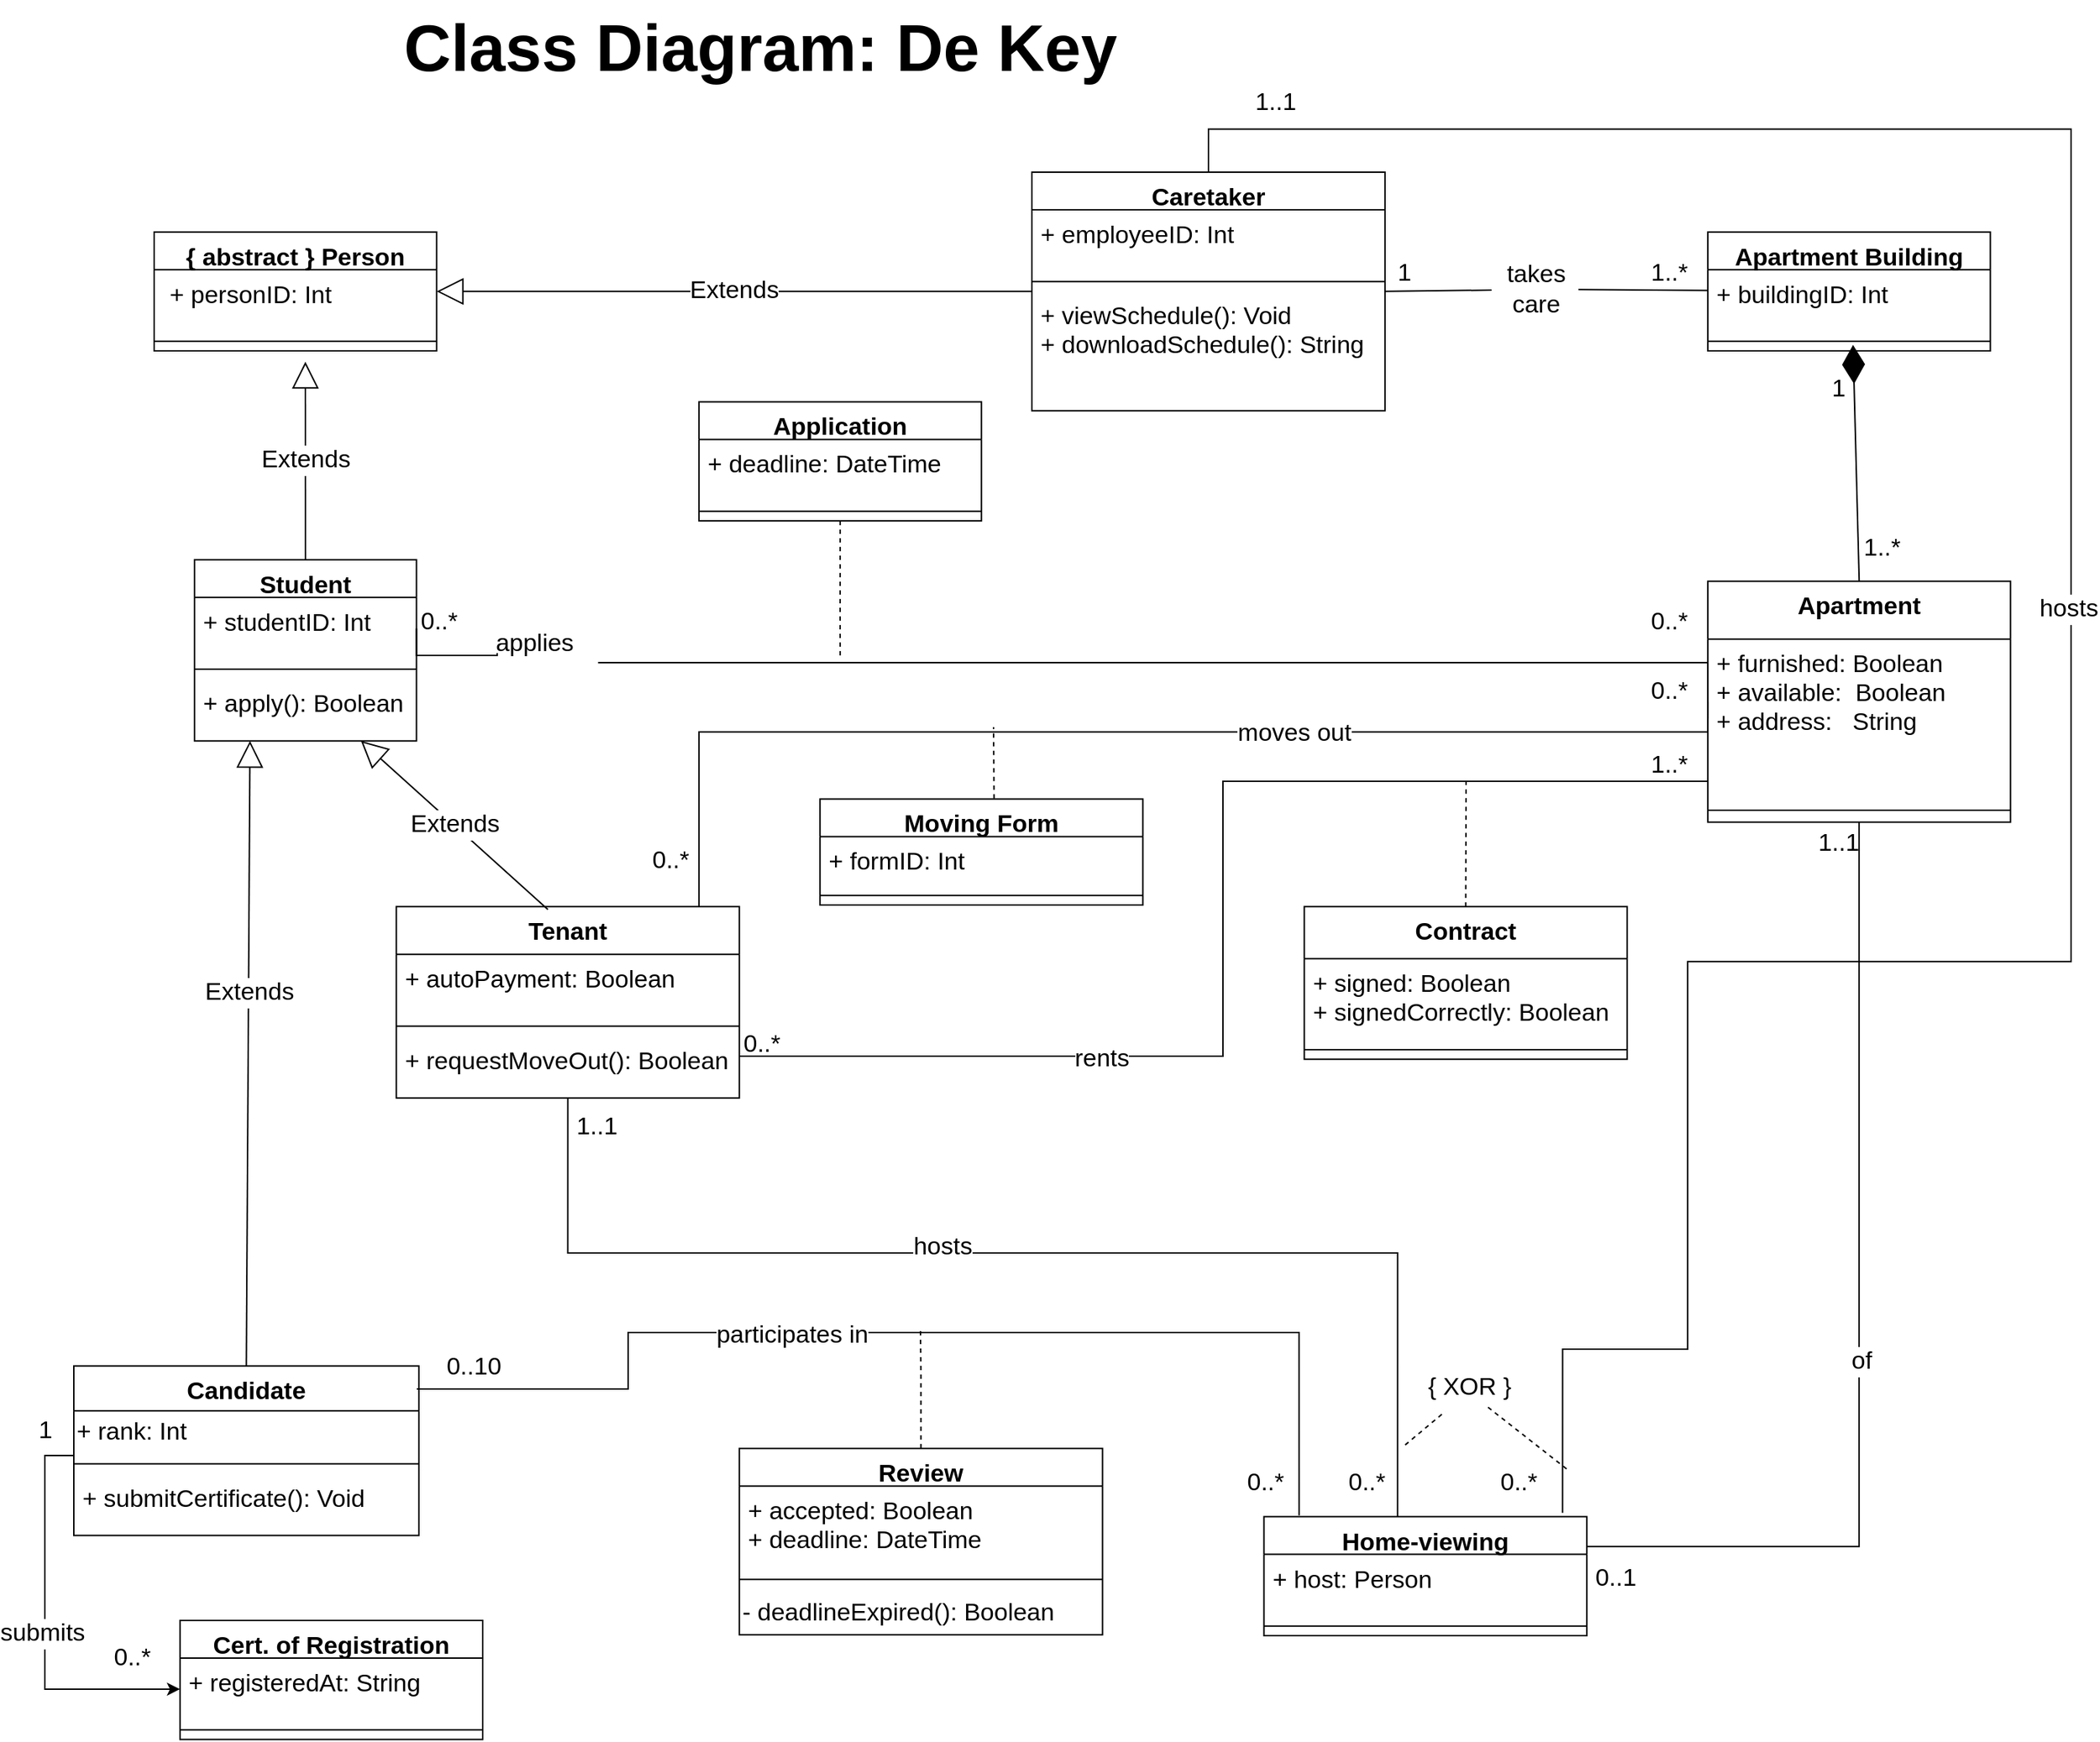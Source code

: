 <mxfile version="16.6.1" type="github">
  <diagram name="Page-1" id="929967ad-93f9-6ef4-fab6-5d389245f69c">
    <mxGraphModel dx="3153" dy="2167" grid="1" gridSize="10" guides="1" tooltips="1" connect="1" arrows="1" fold="1" page="1" pageScale="1.5" pageWidth="1169" pageHeight="826" background="none" math="0" shadow="0">
      <root>
        <mxCell id="0" style=";html=1;" />
        <mxCell id="1" style=";html=1;" parent="0" />
        <mxCell id="1672d66443f91eb5-23" value="Class Diagram: De Key" style="text;strokeColor=none;fillColor=none;html=1;fontSize=45;fontStyle=1;verticalAlign=middle;align=center;" parent="1" vertex="1">
          <mxGeometry x="341.573" y="10" width="864.398" height="66.144" as="geometry" />
        </mxCell>
        <mxCell id="eA1mj9E_7ee3MF9rVHW5-1" value="{ abstract } Person" style="swimlane;fontStyle=1;align=center;verticalAlign=top;childLayout=stackLayout;horizontal=1;startSize=26;horizontalStack=0;resizeParent=1;resizeParentMax=0;resizeLast=0;collapsible=1;marginBottom=0;fontSize=17;" parent="1" vertex="1">
          <mxGeometry x="355.519" y="170.321" width="195.187" height="82.222" as="geometry">
            <mxRectangle x="995" y="980" width="160" height="86" as="alternateBounds" />
          </mxGeometry>
        </mxCell>
        <mxCell id="eA1mj9E_7ee3MF9rVHW5-2" value=" + personID: Int " style="text;strokeColor=none;fillColor=none;align=left;verticalAlign=top;spacingLeft=4;spacingRight=4;overflow=hidden;rotatable=0;points=[[0,0.5],[1,0.5]];portConstraint=eastwest;fontSize=17;" parent="eA1mj9E_7ee3MF9rVHW5-1" vertex="1">
          <mxGeometry y="26" width="195.187" height="42.994" as="geometry" />
        </mxCell>
        <mxCell id="eA1mj9E_7ee3MF9rVHW5-3" value="" style="line;strokeWidth=1;fillColor=none;align=left;verticalAlign=middle;spacingTop=-1;spacingLeft=3;spacingRight=3;rotatable=0;labelPosition=right;points=[];portConstraint=eastwest;" parent="eA1mj9E_7ee3MF9rVHW5-1" vertex="1">
          <mxGeometry y="68.994" width="195.187" height="13.229" as="geometry" />
        </mxCell>
        <mxCell id="eA1mj9E_7ee3MF9rVHW5-5" value="Apartment" style="swimlane;fontStyle=1;align=center;verticalAlign=top;childLayout=stackLayout;horizontal=1;startSize=40;horizontalStack=0;resizeParent=1;resizeParentMax=0;resizeLast=0;collapsible=1;marginBottom=0;fontSize=17;" parent="1" vertex="1">
          <mxGeometry x="1429.046" y="411.746" width="209.13" height="166.536" as="geometry">
            <mxRectangle x="1250" y="256" width="160" height="94" as="alternateBounds" />
          </mxGeometry>
        </mxCell>
        <mxCell id="eA1mj9E_7ee3MF9rVHW5-6" value="+ furnished: Boolean&#xa;+ available:  Boolean&#xa;+ address:   String" style="text;strokeColor=none;fillColor=none;align=left;verticalAlign=top;spacingLeft=4;spacingRight=4;overflow=hidden;rotatable=0;points=[[0,0.5],[1,0.5]];portConstraint=eastwest;fontSize=17;" parent="eA1mj9E_7ee3MF9rVHW5-5" vertex="1">
          <mxGeometry y="40" width="209.13" height="110" as="geometry" />
        </mxCell>
        <mxCell id="eA1mj9E_7ee3MF9rVHW5-7" value="" style="line;strokeWidth=1;fillColor=none;align=left;verticalAlign=middle;spacingTop=-1;spacingLeft=3;spacingRight=3;rotatable=0;labelPosition=right;points=[];portConstraint=eastwest;" parent="eA1mj9E_7ee3MF9rVHW5-5" vertex="1">
          <mxGeometry y="150" width="209.13" height="16.536" as="geometry" />
        </mxCell>
        <mxCell id="eA1mj9E_7ee3MF9rVHW5-9" value="Student" style="swimlane;fontStyle=1;align=center;verticalAlign=top;childLayout=stackLayout;horizontal=1;startSize=26;horizontalStack=0;resizeParent=1;resizeParentMax=0;resizeLast=0;collapsible=1;marginBottom=0;fontSize=17;" parent="1" vertex="1">
          <mxGeometry x="383.402" y="396.864" width="153.361" height="125.216" as="geometry">
            <mxRectangle x="1000" y="260" width="160" height="86" as="alternateBounds" />
          </mxGeometry>
        </mxCell>
        <mxCell id="eA1mj9E_7ee3MF9rVHW5-10" value="+ studentID: Int" style="text;strokeColor=none;fillColor=none;align=left;verticalAlign=top;spacingLeft=4;spacingRight=4;overflow=hidden;rotatable=0;points=[[0,0.5],[1,0.5]];portConstraint=eastwest;fontSize=17;" parent="eA1mj9E_7ee3MF9rVHW5-9" vertex="1">
          <mxGeometry y="26" width="153.361" height="42.994" as="geometry" />
        </mxCell>
        <mxCell id="eA1mj9E_7ee3MF9rVHW5-11" value="" style="line;strokeWidth=1;fillColor=none;align=left;verticalAlign=middle;spacingTop=-1;spacingLeft=3;spacingRight=3;rotatable=0;labelPosition=right;points=[];portConstraint=eastwest;" parent="eA1mj9E_7ee3MF9rVHW5-9" vertex="1">
          <mxGeometry y="68.994" width="153.361" height="13.229" as="geometry" />
        </mxCell>
        <mxCell id="eA1mj9E_7ee3MF9rVHW5-12" value="+ apply(): Boolean" style="text;strokeColor=none;fillColor=none;align=left;verticalAlign=top;spacingLeft=4;spacingRight=4;overflow=hidden;rotatable=0;points=[[0,0.5],[1,0.5]];portConstraint=eastwest;fontSize=17;" parent="eA1mj9E_7ee3MF9rVHW5-9" vertex="1">
          <mxGeometry y="82.222" width="153.361" height="42.994" as="geometry" />
        </mxCell>
        <mxCell id="eA1mj9E_7ee3MF9rVHW5-13" style="edgeStyle=orthogonalEdgeStyle;rounded=0;orthogonalLoop=1;jettySize=auto;html=1;entryX=0;entryY=0.5;entryDx=0;entryDy=0;endArrow=none;endFill=0;strokeWidth=1;" parent="1" source="eA1mj9E_7ee3MF9rVHW5-18" target="eA1mj9E_7ee3MF9rVHW5-5" edge="1">
          <mxGeometry relative="1" as="geometry">
            <mxPoint x="843.485" y="578.76" as="sourcePoint" />
            <Array as="points">
              <mxPoint x="731.95" y="515.923" />
            </Array>
          </mxGeometry>
        </mxCell>
        <mxCell id="bdAG7FjMVBAb1nlMK2Qh-155" value="moves out" style="edgeLabel;html=1;align=center;verticalAlign=middle;resizable=0;points=[];fontSize=17;" parent="eA1mj9E_7ee3MF9rVHW5-13" vertex="1" connectable="0">
          <mxGeometry x="0.269" relative="1" as="geometry">
            <mxPoint y="1" as="offset" />
          </mxGeometry>
        </mxCell>
        <mxCell id="eA1mj9E_7ee3MF9rVHW5-18" value="Tenant" style="swimlane;fontStyle=1;align=center;verticalAlign=top;childLayout=stackLayout;horizontal=1;startSize=33;horizontalStack=0;resizeParent=1;resizeParentMax=0;resizeLast=0;collapsible=1;marginBottom=0;fontSize=17;" parent="1" vertex="1">
          <mxGeometry x="522.822" y="636.636" width="237.012" height="132.216" as="geometry">
            <mxRectangle x="800" y="1190" width="90" height="26" as="alternateBounds" />
          </mxGeometry>
        </mxCell>
        <mxCell id="eA1mj9E_7ee3MF9rVHW5-19" value="+ autoPayment: Boolean" style="text;strokeColor=none;fillColor=none;align=left;verticalAlign=top;spacingLeft=4;spacingRight=4;overflow=hidden;rotatable=0;points=[[0,0.5],[1,0.5]];portConstraint=eastwest;fontSize=17;" parent="eA1mj9E_7ee3MF9rVHW5-18" vertex="1">
          <mxGeometry y="33" width="237.012" height="42.994" as="geometry" />
        </mxCell>
        <mxCell id="eA1mj9E_7ee3MF9rVHW5-20" value="" style="line;strokeWidth=1;fillColor=none;align=left;verticalAlign=middle;spacingTop=-1;spacingLeft=3;spacingRight=3;rotatable=0;labelPosition=right;points=[];portConstraint=eastwest;" parent="eA1mj9E_7ee3MF9rVHW5-18" vertex="1">
          <mxGeometry y="75.994" width="237.012" height="13.229" as="geometry" />
        </mxCell>
        <mxCell id="eA1mj9E_7ee3MF9rVHW5-21" value="+ requestMoveOut(): Boolean" style="text;strokeColor=none;fillColor=none;align=left;verticalAlign=top;spacingLeft=4;spacingRight=4;overflow=hidden;rotatable=0;points=[[0,0.5],[1,0.5]];portConstraint=eastwest;fontSize=17;" parent="eA1mj9E_7ee3MF9rVHW5-18" vertex="1">
          <mxGeometry y="89.222" width="237.012" height="42.994" as="geometry" />
        </mxCell>
        <mxCell id="eA1mj9E_7ee3MF9rVHW5-110" style="edgeStyle=none;rounded=0;orthogonalLoop=1;jettySize=auto;html=1;exitX=0.539;exitY=-0.004;exitDx=0;exitDy=0;dashed=1;endArrow=none;endFill=0;exitPerimeter=0;" parent="1" source="eA1mj9E_7ee3MF9rVHW5-23" edge="1">
          <mxGeometry relative="1" as="geometry">
            <mxPoint x="935.502" y="512.616" as="targetPoint" />
          </mxGeometry>
        </mxCell>
        <mxCell id="eA1mj9E_7ee3MF9rVHW5-23" value="Moving Form" style="swimlane;fontStyle=1;align=center;verticalAlign=top;childLayout=stackLayout;horizontal=1;startSize=26;horizontalStack=0;resizeParent=1;resizeParentMax=0;resizeLast=0;collapsible=1;marginBottom=0;fontSize=17;" parent="1" vertex="1">
          <mxGeometry x="815.602" y="562.224" width="223.07" height="73.229" as="geometry">
            <mxRectangle x="920" y="1080" width="110" height="26" as="alternateBounds" />
          </mxGeometry>
        </mxCell>
        <mxCell id="eA1mj9E_7ee3MF9rVHW5-24" value="+ formID: Int" style="text;strokeColor=none;fillColor=none;align=left;verticalAlign=top;spacingLeft=4;spacingRight=4;overflow=hidden;rotatable=0;points=[[0,0.5],[1,0.5]];portConstraint=eastwest;fontSize=17;" parent="eA1mj9E_7ee3MF9rVHW5-23" vertex="1">
          <mxGeometry y="26" width="223.07" height="34" as="geometry" />
        </mxCell>
        <mxCell id="eA1mj9E_7ee3MF9rVHW5-25" value="" style="line;strokeWidth=1;fillColor=none;align=left;verticalAlign=middle;spacingTop=-1;spacingLeft=3;spacingRight=3;rotatable=0;labelPosition=right;points=[];portConstraint=eastwest;" parent="eA1mj9E_7ee3MF9rVHW5-23" vertex="1">
          <mxGeometry y="60" width="223.07" height="13.229" as="geometry" />
        </mxCell>
        <mxCell id="eA1mj9E_7ee3MF9rVHW5-30" value="Candidate" style="swimlane;fontStyle=1;align=center;verticalAlign=top;childLayout=stackLayout;horizontal=1;startSize=31;horizontalStack=0;resizeParent=1;resizeParentMax=0;resizeLast=0;collapsible=1;marginBottom=0;fontSize=17;" parent="1" vertex="1">
          <mxGeometry x="300" y="954.09" width="238.42" height="117.222" as="geometry">
            <mxRectangle x="1020" y="380" width="160" height="92" as="alternateBounds" />
          </mxGeometry>
        </mxCell>
        <mxCell id="bdAG7FjMVBAb1nlMK2Qh-146" value="+ rank: Int" style="text;html=1;align=left;verticalAlign=middle;resizable=0;points=[];autosize=1;strokeColor=none;fillColor=none;fontSize=17;" parent="eA1mj9E_7ee3MF9rVHW5-30" vertex="1">
          <mxGeometry y="31" width="238.42" height="30" as="geometry" />
        </mxCell>
        <mxCell id="eA1mj9E_7ee3MF9rVHW5-31" value="" style="line;strokeWidth=1;fillColor=none;align=left;verticalAlign=middle;spacingTop=-1;spacingLeft=3;spacingRight=3;rotatable=0;labelPosition=right;points=[];portConstraint=eastwest;" parent="eA1mj9E_7ee3MF9rVHW5-30" vertex="1">
          <mxGeometry y="61" width="238.42" height="13.229" as="geometry" />
        </mxCell>
        <mxCell id="eA1mj9E_7ee3MF9rVHW5-32" value="+ submitCertificate(): Void&#xa;" style="text;strokeColor=none;fillColor=none;align=left;verticalAlign=top;spacingLeft=4;spacingRight=4;overflow=hidden;rotatable=0;points=[[0,0.5],[1,0.5]];portConstraint=eastwest;fontSize=17;" parent="eA1mj9E_7ee3MF9rVHW5-30" vertex="1">
          <mxGeometry y="74.229" width="238.42" height="42.994" as="geometry" />
        </mxCell>
        <mxCell id="eA1mj9E_7ee3MF9rVHW5-42" value="Caretaker" style="swimlane;fontStyle=1;align=center;verticalAlign=top;childLayout=stackLayout;horizontal=1;startSize=26;horizontalStack=0;resizeParent=1;resizeParentMax=0;resizeLast=0;collapsible=1;marginBottom=0;fontSize=17;" parent="1" vertex="1">
          <mxGeometry x="961.992" y="128.981" width="243.983" height="164.902" as="geometry">
            <mxRectangle x="1355" y="980" width="160" height="86" as="alternateBounds" />
          </mxGeometry>
        </mxCell>
        <mxCell id="eA1mj9E_7ee3MF9rVHW5-43" value="+ employeeID: Int" style="text;strokeColor=none;fillColor=none;align=left;verticalAlign=top;spacingLeft=4;spacingRight=4;overflow=hidden;rotatable=0;points=[[0,0.5],[1,0.5]];portConstraint=eastwest;fontSize=17;" parent="eA1mj9E_7ee3MF9rVHW5-42" vertex="1">
          <mxGeometry y="26" width="243.983" height="42.994" as="geometry" />
        </mxCell>
        <mxCell id="eA1mj9E_7ee3MF9rVHW5-44" value="" style="line;strokeWidth=1;fillColor=none;align=left;verticalAlign=middle;spacingTop=-1;spacingLeft=3;spacingRight=3;rotatable=0;labelPosition=right;points=[];portConstraint=eastwest;" parent="eA1mj9E_7ee3MF9rVHW5-42" vertex="1">
          <mxGeometry y="68.994" width="243.983" height="13.229" as="geometry" />
        </mxCell>
        <mxCell id="eA1mj9E_7ee3MF9rVHW5-45" value="+ viewSchedule(): Void&#xa;+ downloadSchedule(): String&#xa;" style="text;strokeColor=none;fillColor=none;align=left;verticalAlign=top;spacingLeft=4;spacingRight=4;overflow=hidden;rotatable=0;points=[[0,0.5],[1,0.5]];portConstraint=eastwest;fontSize=17;" parent="eA1mj9E_7ee3MF9rVHW5-42" vertex="1">
          <mxGeometry y="82.222" width="243.983" height="82.68" as="geometry" />
        </mxCell>
        <mxCell id="eA1mj9E_7ee3MF9rVHW5-46" style="edgeStyle=orthogonalEdgeStyle;rounded=0;orthogonalLoop=1;jettySize=auto;html=1;exitX=0.5;exitY=1;exitDx=0;exitDy=0;endArrow=none;endFill=0;dashed=1;" parent="1" source="eA1mj9E_7ee3MF9rVHW5-47" edge="1">
          <mxGeometry relative="1" as="geometry">
            <mxPoint x="829.544" y="463.008" as="targetPoint" />
            <Array as="points">
              <mxPoint x="829.544" y="446.472" />
              <mxPoint x="829.544" y="446.472" />
            </Array>
          </mxGeometry>
        </mxCell>
        <mxCell id="eA1mj9E_7ee3MF9rVHW5-47" value="Application" style="swimlane;fontStyle=1;align=center;verticalAlign=top;childLayout=stackLayout;horizontal=1;startSize=26;horizontalStack=0;resizeParent=1;resizeParentMax=0;resizeLast=0;collapsible=1;marginBottom=0;fontSize=17;" parent="1" vertex="1">
          <mxGeometry x="731.95" y="287.726" width="195.187" height="82.222" as="geometry">
            <mxRectangle x="1180" y="108" width="160" height="86" as="alternateBounds" />
          </mxGeometry>
        </mxCell>
        <mxCell id="eA1mj9E_7ee3MF9rVHW5-48" value="+ deadline: DateTime" style="text;strokeColor=none;fillColor=none;align=left;verticalAlign=top;spacingLeft=4;spacingRight=4;overflow=hidden;rotatable=0;points=[[0,0.5],[1,0.5]];portConstraint=eastwest;fontSize=17;" parent="eA1mj9E_7ee3MF9rVHW5-47" vertex="1">
          <mxGeometry y="26" width="195.187" height="42.994" as="geometry" />
        </mxCell>
        <mxCell id="eA1mj9E_7ee3MF9rVHW5-49" value="" style="line;strokeWidth=1;fillColor=none;align=left;verticalAlign=middle;spacingTop=-1;spacingLeft=3;spacingRight=3;rotatable=0;labelPosition=right;points=[];portConstraint=eastwest;" parent="eA1mj9E_7ee3MF9rVHW5-47" vertex="1">
          <mxGeometry y="68.994" width="195.187" height="13.229" as="geometry" />
        </mxCell>
        <mxCell id="eA1mj9E_7ee3MF9rVHW5-51" value="Extends" style="endArrow=block;endSize=16;endFill=0;html=1;rounded=0;exitX=0;exitY=0.5;exitDx=0;exitDy=0;entryX=1;entryY=0.5;entryDx=0;entryDy=0;fontSize=17;" parent="1" source="eA1mj9E_7ee3MF9rVHW5-42" target="eA1mj9E_7ee3MF9rVHW5-1" edge="1">
          <mxGeometry width="160" relative="1" as="geometry">
            <mxPoint x="1087.469" y="496.08" as="sourcePoint" />
            <mxPoint x="711.037" y="496.08" as="targetPoint" />
          </mxGeometry>
        </mxCell>
        <mxCell id="eA1mj9E_7ee3MF9rVHW5-52" value="Apartment Building" style="swimlane;fontStyle=1;align=center;verticalAlign=top;childLayout=stackLayout;horizontal=1;startSize=26;horizontalStack=0;resizeParent=1;resizeParentMax=0;resizeLast=0;collapsible=1;marginBottom=0;fontSize=17;" parent="1" vertex="1">
          <mxGeometry x="1429.046" y="170.321" width="195.187" height="82.222" as="geometry">
            <mxRectangle x="1400" y="100" width="160" height="86" as="alternateBounds" />
          </mxGeometry>
        </mxCell>
        <mxCell id="eA1mj9E_7ee3MF9rVHW5-53" value="+ buildingID: Int" style="text;strokeColor=none;fillColor=none;align=left;verticalAlign=top;spacingLeft=4;spacingRight=4;overflow=hidden;rotatable=0;points=[[0,0.5],[1,0.5]];portConstraint=eastwest;fontSize=17;" parent="eA1mj9E_7ee3MF9rVHW5-52" vertex="1">
          <mxGeometry y="26" width="195.187" height="42.994" as="geometry" />
        </mxCell>
        <mxCell id="eA1mj9E_7ee3MF9rVHW5-54" value="" style="line;strokeWidth=1;fillColor=none;align=left;verticalAlign=middle;spacingTop=-1;spacingLeft=3;spacingRight=3;rotatable=0;labelPosition=right;points=[];portConstraint=eastwest;" parent="eA1mj9E_7ee3MF9rVHW5-52" vertex="1">
          <mxGeometry y="68.994" width="195.187" height="13.229" as="geometry" />
        </mxCell>
        <mxCell id="eA1mj9E_7ee3MF9rVHW5-56" value="Extends" style="endArrow=block;endSize=16;endFill=0;html=1;rounded=0;entryX=0.25;entryY=1;entryDx=0;entryDy=0;exitX=0.5;exitY=0;exitDx=0;exitDy=0;fontSize=17;" parent="1" source="eA1mj9E_7ee3MF9rVHW5-30" target="eA1mj9E_7ee3MF9rVHW5-9" edge="1">
          <mxGeometry x="0.197" width="160" relative="1" as="geometry">
            <mxPoint x="1066.612" y="530.789" as="sourcePoint" />
            <mxPoint x="906.224" y="529.155" as="targetPoint" />
            <mxPoint as="offset" />
          </mxGeometry>
        </mxCell>
        <mxCell id="eA1mj9E_7ee3MF9rVHW5-57" style="edgeStyle=orthogonalEdgeStyle;rounded=0;orthogonalLoop=1;jettySize=auto;html=1;endArrow=none;endFill=0;strokeWidth=1;exitX=1;exitY=0.25;exitDx=0;exitDy=0;" parent="1" source="eA1mj9E_7ee3MF9rVHW5-58" target="eA1mj9E_7ee3MF9rVHW5-5" edge="1">
          <mxGeometry relative="1" as="geometry">
            <mxPoint x="1596.349" y="1041.768" as="sourcePoint" />
          </mxGeometry>
        </mxCell>
        <mxCell id="0y_PwfmkchsJKhoWI1Dm-5" value="of" style="edgeLabel;html=1;align=center;verticalAlign=middle;resizable=0;points=[];fontSize=17;" parent="eA1mj9E_7ee3MF9rVHW5-57" connectable="0" vertex="1">
          <mxGeometry x="-0.082" y="-1" relative="1" as="geometry">
            <mxPoint as="offset" />
          </mxGeometry>
        </mxCell>
        <mxCell id="eA1mj9E_7ee3MF9rVHW5-58" value="Home-viewing" style="swimlane;fontStyle=1;align=center;verticalAlign=top;childLayout=stackLayout;horizontal=1;startSize=26;horizontalStack=0;resizeParent=1;resizeParentMax=0;resizeLast=0;collapsible=1;marginBottom=0;fontSize=17;" parent="1" vertex="1">
          <mxGeometry x="1122.324" y="1058.304" width="223.071" height="82.222" as="geometry">
            <mxRectangle x="1170" y="1430" width="110" height="26" as="alternateBounds" />
          </mxGeometry>
        </mxCell>
        <mxCell id="eA1mj9E_7ee3MF9rVHW5-59" value="+ host: Person" style="text;strokeColor=none;fillColor=none;align=left;verticalAlign=top;spacingLeft=4;spacingRight=4;overflow=hidden;rotatable=0;points=[[0,0.5],[1,0.5]];portConstraint=eastwest;fontSize=17;" parent="eA1mj9E_7ee3MF9rVHW5-58" vertex="1">
          <mxGeometry y="26" width="223.071" height="42.994" as="geometry" />
        </mxCell>
        <mxCell id="eA1mj9E_7ee3MF9rVHW5-60" value="" style="line;strokeWidth=1;fillColor=none;align=left;verticalAlign=middle;spacingTop=-1;spacingLeft=3;spacingRight=3;rotatable=0;labelPosition=right;points=[];portConstraint=eastwest;" parent="eA1mj9E_7ee3MF9rVHW5-58" vertex="1">
          <mxGeometry y="68.994" width="223.071" height="13.229" as="geometry" />
        </mxCell>
        <mxCell id="eA1mj9E_7ee3MF9rVHW5-108" style="edgeStyle=orthogonalEdgeStyle;rounded=0;orthogonalLoop=1;jettySize=auto;html=1;exitX=0.5;exitY=1;exitDx=0;exitDy=0;entryX=0.414;entryY=-0.004;entryDx=0;entryDy=0;entryPerimeter=0;endArrow=none;endFill=0;strokeWidth=1;" parent="1" source="eA1mj9E_7ee3MF9rVHW5-18" target="eA1mj9E_7ee3MF9rVHW5-58" edge="1">
          <mxGeometry relative="1" as="geometry">
            <Array as="points">
              <mxPoint x="641" y="876" />
              <mxPoint x="1215" y="876" />
            </Array>
          </mxGeometry>
        </mxCell>
        <mxCell id="0y_PwfmkchsJKhoWI1Dm-2" value="hosts" style="edgeLabel;html=1;align=center;verticalAlign=middle;resizable=0;points=[];fontSize=17;" parent="eA1mj9E_7ee3MF9rVHW5-108" connectable="0" vertex="1">
          <mxGeometry x="-0.151" y="4" relative="1" as="geometry">
            <mxPoint as="offset" />
          </mxGeometry>
        </mxCell>
        <mxCell id="eA1mj9E_7ee3MF9rVHW5-27" style="edgeStyle=orthogonalEdgeStyle;rounded=0;orthogonalLoop=1;jettySize=auto;html=1;endArrow=none;endFill=0;strokeWidth=1;entryX=0.109;entryY=-0.012;entryDx=0;entryDy=0;entryPerimeter=0;" parent="1" target="eA1mj9E_7ee3MF9rVHW5-58" edge="1">
          <mxGeometry relative="1" as="geometry">
            <mxPoint x="961.992" y="595.296" as="targetPoint" />
            <Array as="points">
              <mxPoint x="537" y="970" />
              <mxPoint x="683" y="970" />
              <mxPoint x="683" y="931" />
              <mxPoint x="1147" y="931" />
            </Array>
            <mxPoint x="537" y="970" as="sourcePoint" />
          </mxGeometry>
        </mxCell>
        <mxCell id="0y_PwfmkchsJKhoWI1Dm-10" value="participates in " style="edgeLabel;html=1;align=center;verticalAlign=middle;resizable=0;points=[];fontSize=17;" parent="eA1mj9E_7ee3MF9rVHW5-27" connectable="0" vertex="1">
          <mxGeometry x="-0.18" y="-2" relative="1" as="geometry">
            <mxPoint x="-20" as="offset" />
          </mxGeometry>
        </mxCell>
        <mxCell id="eA1mj9E_7ee3MF9rVHW5-62" value="Extends" style="endArrow=block;endSize=16;endFill=0;html=1;rounded=0;entryX=0.75;entryY=1;entryDx=0;entryDy=0;exitX=0.442;exitY=0.015;exitDx=0;exitDy=0;exitPerimeter=0;fontSize=17;" parent="1" source="eA1mj9E_7ee3MF9rVHW5-18" target="eA1mj9E_7ee3MF9rVHW5-9" edge="1">
          <mxGeometry width="160" relative="1" as="geometry">
            <mxPoint x="808.631" y="717.662" as="sourcePoint" />
            <mxPoint x="697.095" y="628.368" as="targetPoint" />
          </mxGeometry>
        </mxCell>
        <mxCell id="eA1mj9E_7ee3MF9rVHW5-63" value="Review" style="swimlane;fontStyle=1;align=center;verticalAlign=top;childLayout=stackLayout;horizontal=1;startSize=26;horizontalStack=0;resizeParent=1;resizeParentMax=0;resizeLast=0;collapsible=1;marginBottom=0;fontSize=17;" parent="1" vertex="1">
          <mxGeometry x="759.834" y="1011.176" width="250.954" height="128.758" as="geometry">
            <mxRectangle x="950" y="1290" width="70" height="26" as="alternateBounds" />
          </mxGeometry>
        </mxCell>
        <mxCell id="eA1mj9E_7ee3MF9rVHW5-64" value="+ accepted: Boolean&#xa;+ deadline: DateTime" style="text;strokeColor=none;fillColor=none;align=left;verticalAlign=top;spacingLeft=4;spacingRight=4;overflow=hidden;rotatable=0;points=[[0,0.5],[1,0.5]];portConstraint=eastwest;fontSize=17;" parent="eA1mj9E_7ee3MF9rVHW5-63" vertex="1">
          <mxGeometry y="26" width="250.954" height="56.222" as="geometry" />
        </mxCell>
        <mxCell id="eA1mj9E_7ee3MF9rVHW5-65" value="" style="line;strokeWidth=1;fillColor=none;align=left;verticalAlign=middle;spacingTop=-1;spacingLeft=3;spacingRight=3;rotatable=0;labelPosition=right;points=[];portConstraint=eastwest;" parent="eA1mj9E_7ee3MF9rVHW5-63" vertex="1">
          <mxGeometry y="82.222" width="250.954" height="16.536" as="geometry" />
        </mxCell>
        <mxCell id="bdAG7FjMVBAb1nlMK2Qh-157" value="- deadlineExpired(): Boolean" style="text;html=1;align=left;verticalAlign=middle;resizable=0;points=[];autosize=1;strokeColor=none;fillColor=none;fontSize=17;" parent="eA1mj9E_7ee3MF9rVHW5-63" vertex="1">
          <mxGeometry y="98.758" width="250.954" height="30" as="geometry" />
        </mxCell>
        <mxCell id="eA1mj9E_7ee3MF9rVHW5-67" value="Extends" style="endArrow=block;endSize=16;endFill=0;html=1;rounded=0;exitX=0.5;exitY=0;exitDx=0;exitDy=0;fontSize=17;" parent="1" source="eA1mj9E_7ee3MF9rVHW5-9" edge="1">
          <mxGeometry width="160" relative="1" as="geometry">
            <mxPoint x="1003.817" y="496.08" as="sourcePoint" />
            <mxPoint x="460" y="260" as="targetPoint" />
          </mxGeometry>
        </mxCell>
        <mxCell id="eA1mj9E_7ee3MF9rVHW5-75" value="Cert. of Registration" style="swimlane;fontStyle=1;align=center;verticalAlign=top;childLayout=stackLayout;horizontal=1;startSize=26;horizontalStack=0;resizeParent=1;resizeParentMax=0;resizeLast=0;collapsible=1;marginBottom=0;fontSize=17;" parent="1" vertex="1">
          <mxGeometry x="373.4" y="1129.994" width="209.129" height="82.222" as="geometry">
            <mxRectangle x="1280" y="620" width="160" height="86" as="alternateBounds" />
          </mxGeometry>
        </mxCell>
        <mxCell id="eA1mj9E_7ee3MF9rVHW5-76" value="+ registeredAt: String" style="text;strokeColor=none;fillColor=none;align=left;verticalAlign=top;spacingLeft=4;spacingRight=4;overflow=hidden;rotatable=0;points=[[0,0.5],[1,0.5]];portConstraint=eastwest;fontSize=17;" parent="eA1mj9E_7ee3MF9rVHW5-75" vertex="1">
          <mxGeometry y="26" width="209.129" height="42.994" as="geometry" />
        </mxCell>
        <mxCell id="eA1mj9E_7ee3MF9rVHW5-77" value="" style="line;strokeWidth=1;fillColor=none;align=left;verticalAlign=middle;spacingTop=-1;spacingLeft=3;spacingRight=3;rotatable=0;labelPosition=right;points=[];portConstraint=eastwest;" parent="eA1mj9E_7ee3MF9rVHW5-75" vertex="1">
          <mxGeometry y="68.994" width="209.129" height="13.229" as="geometry" />
        </mxCell>
        <mxCell id="eA1mj9E_7ee3MF9rVHW5-109" style="rounded=0;orthogonalLoop=1;jettySize=auto;html=1;exitX=0.5;exitY=0;exitDx=0;exitDy=0;endArrow=none;endFill=0;dashed=1;" parent="1" source="eA1mj9E_7ee3MF9rVHW5-83" edge="1">
          <mxGeometry relative="1" as="geometry">
            <mxPoint x="1262" y="550" as="targetPoint" />
          </mxGeometry>
        </mxCell>
        <mxCell id="eA1mj9E_7ee3MF9rVHW5-83" value="Contract" style="swimlane;fontStyle=1;align=center;verticalAlign=top;childLayout=stackLayout;horizontal=1;startSize=36;horizontalStack=0;resizeParent=1;resizeParentMax=0;resizeLast=0;collapsible=1;marginBottom=0;fontSize=17;" parent="1" vertex="1">
          <mxGeometry x="1150.207" y="636.636" width="223.071" height="105.451" as="geometry">
            <mxRectangle x="1090" y="1230" width="90" height="36" as="alternateBounds" />
          </mxGeometry>
        </mxCell>
        <mxCell id="eA1mj9E_7ee3MF9rVHW5-84" value="+ signed: Boolean&#xa;+ signedCorrectly: Boolean" style="text;strokeColor=none;fillColor=none;align=left;verticalAlign=top;spacingLeft=4;spacingRight=4;overflow=hidden;rotatable=0;points=[[0,0.5],[1,0.5]];portConstraint=eastwest;fontSize=17;" parent="eA1mj9E_7ee3MF9rVHW5-83" vertex="1">
          <mxGeometry y="36" width="223.071" height="56.222" as="geometry" />
        </mxCell>
        <mxCell id="eA1mj9E_7ee3MF9rVHW5-85" value="" style="line;strokeWidth=1;fillColor=none;align=left;verticalAlign=middle;spacingTop=-1;spacingLeft=3;spacingRight=3;rotatable=0;labelPosition=right;points=[];portConstraint=eastwest;" parent="eA1mj9E_7ee3MF9rVHW5-83" vertex="1">
          <mxGeometry y="92.222" width="223.071" height="13.229" as="geometry" />
        </mxCell>
        <mxCell id="eA1mj9E_7ee3MF9rVHW5-87" style="edgeStyle=orthogonalEdgeStyle;rounded=0;orthogonalLoop=1;jettySize=auto;html=1;entryX=0;entryY=0.5;entryDx=0;entryDy=0;endArrow=none;endFill=0;startArrow=none;" parent="1" target="eA1mj9E_7ee3MF9rVHW5-6" edge="1">
          <mxGeometry relative="1" as="geometry">
            <Array as="points">
              <mxPoint x="662.241" y="467.969" />
              <mxPoint x="1429.046" y="467.969" />
            </Array>
            <mxPoint x="690.124" y="467.969" as="sourcePoint" />
          </mxGeometry>
        </mxCell>
        <mxCell id="eA1mj9E_7ee3MF9rVHW5-39" style="edgeStyle=orthogonalEdgeStyle;rounded=0;orthogonalLoop=1;jettySize=auto;html=1;exitX=0.5;exitY=0;exitDx=0;exitDy=0;entryX=0.925;entryY=-0.033;entryDx=0;entryDy=0;endArrow=none;endFill=0;strokeWidth=1;entryPerimeter=0;" parent="1" source="eA1mj9E_7ee3MF9rVHW5-42" target="eA1mj9E_7ee3MF9rVHW5-58" edge="1">
          <mxGeometry relative="1" as="geometry">
            <Array as="points">
              <mxPoint x="1084.68" y="99.216" />
              <mxPoint x="1680.0" y="99.216" />
              <mxPoint x="1680.0" y="674.669" />
              <mxPoint x="1415.104" y="674.669" />
              <mxPoint x="1415.104" y="942.552" />
              <mxPoint x="1328.664" y="942.552" />
            </Array>
          </mxGeometry>
        </mxCell>
        <mxCell id="eA1mj9E_7ee3MF9rVHW5-40" value="hosts" style="edgeLabel;html=1;align=center;verticalAlign=middle;resizable=0;points=[];fontSize=17;" parent="eA1mj9E_7ee3MF9rVHW5-39" connectable="0" vertex="1">
          <mxGeometry x="-0.01" y="-2" relative="1" as="geometry">
            <mxPoint as="offset" />
          </mxGeometry>
        </mxCell>
        <mxCell id="eA1mj9E_7ee3MF9rVHW5-89" value="" style="endArrow=diamondThin;endFill=1;endSize=24;html=1;rounded=0;exitX=0.5;exitY=0;exitDx=0;exitDy=0;entryX=0.514;entryY=0.688;entryDx=0;entryDy=0;entryPerimeter=0;" parent="1" source="eA1mj9E_7ee3MF9rVHW5-5" target="eA1mj9E_7ee3MF9rVHW5-54" edge="1">
          <mxGeometry width="160" relative="1" as="geometry">
            <mxPoint x="808.631" y="463.008" as="sourcePoint" />
            <mxPoint x="1456.929" y="281.112" as="targetPoint" />
          </mxGeometry>
        </mxCell>
        <mxCell id="eA1mj9E_7ee3MF9rVHW5-104" style="edgeStyle=none;rounded=0;orthogonalLoop=1;jettySize=auto;html=1;endArrow=none;endFill=0;strokeWidth=1;dashed=1;entryX=0.5;entryY=0;entryDx=0;entryDy=0;" parent="1" target="eA1mj9E_7ee3MF9rVHW5-63" edge="1">
          <mxGeometry relative="1" as="geometry">
            <mxPoint x="885" y="930" as="sourcePoint" />
            <mxPoint x="871.369" y="1107.912" as="targetPoint" />
            <Array as="points">
              <mxPoint x="885.311" y="959.088" />
            </Array>
          </mxGeometry>
        </mxCell>
        <mxCell id="eA1mj9E_7ee3MF9rVHW5-28" style="edgeStyle=orthogonalEdgeStyle;rounded=0;orthogonalLoop=1;jettySize=auto;html=1;exitX=0;exitY=0.5;exitDx=0;exitDy=0;entryX=0;entryY=0.5;entryDx=0;entryDy=0;endArrow=classic;endFill=1;strokeWidth=1;" parent="1" source="eA1mj9E_7ee3MF9rVHW5-30" target="eA1mj9E_7ee3MF9rVHW5-76" edge="1">
          <mxGeometry relative="1" as="geometry">
            <Array as="points">
              <mxPoint x="300" y="1016" />
              <mxPoint x="280" y="1016" />
              <mxPoint x="280" y="1177" />
            </Array>
          </mxGeometry>
        </mxCell>
        <mxCell id="eA1mj9E_7ee3MF9rVHW5-29" value="submits" style="edgeLabel;html=1;align=center;verticalAlign=middle;resizable=0;points=[];fontSize=17;" parent="eA1mj9E_7ee3MF9rVHW5-28" connectable="0" vertex="1">
          <mxGeometry x="0.052" y="-2" relative="1" as="geometry">
            <mxPoint as="offset" />
          </mxGeometry>
        </mxCell>
        <mxCell id="eA1mj9E_7ee3MF9rVHW5-107" style="edgeStyle=orthogonalEdgeStyle;rounded=0;orthogonalLoop=1;jettySize=auto;html=1;endArrow=none;endFill=0;strokeWidth=1;" parent="1" edge="1">
          <mxGeometry relative="1" as="geometry">
            <mxPoint x="760" y="740" as="sourcePoint" />
            <mxPoint x="1429" y="550" as="targetPoint" />
            <Array as="points">
              <mxPoint x="1094" y="740" />
              <mxPoint x="1094" y="550" />
              <mxPoint x="1429" y="550" />
            </Array>
          </mxGeometry>
        </mxCell>
        <mxCell id="0y_PwfmkchsJKhoWI1Dm-13" value="rents" style="edgeLabel;html=1;align=center;verticalAlign=middle;resizable=0;points=[];fontSize=17;" parent="eA1mj9E_7ee3MF9rVHW5-107" connectable="0" vertex="1">
          <mxGeometry x="-0.315" y="-2" relative="1" as="geometry">
            <mxPoint x="-44" as="offset" />
          </mxGeometry>
        </mxCell>
        <mxCell id="eA1mj9E_7ee3MF9rVHW5-88" value="applies" style="text;html=1;align=center;verticalAlign=middle;resizable=0;points=[];autosize=1;strokeColor=none;fillColor=none;fontSize=17;" parent="1" vertex="1">
          <mxGeometry x="582.531" y="439.818" width="70" height="30" as="geometry" />
        </mxCell>
        <mxCell id="bdAG7FjMVBAb1nlMK2Qh-143" value="" style="edgeStyle=orthogonalEdgeStyle;rounded=0;orthogonalLoop=1;jettySize=auto;html=1;exitX=1;exitY=0.5;exitDx=0;exitDy=0;endArrow=none;endFill=0;" parent="1" source="eA1mj9E_7ee3MF9rVHW5-10" edge="1">
          <mxGeometry relative="1" as="geometry">
            <Array as="points">
              <mxPoint x="536.763" y="463.008" />
              <mxPoint x="592.531" y="463.008" />
            </Array>
            <mxPoint x="494.938" y="461.354" as="sourcePoint" />
            <mxPoint x="592.531" y="461.354" as="targetPoint" />
          </mxGeometry>
        </mxCell>
        <mxCell id="0y_PwfmkchsJKhoWI1Dm-1" value="1..1" style="text;html=1;align=center;verticalAlign=middle;resizable=0;points=[];autosize=1;strokeColor=none;fillColor=none;fontSize=17;" parent="1" vertex="1">
          <mxGeometry x="641.328" y="773.845" width="40" height="30" as="geometry" />
        </mxCell>
        <mxCell id="0y_PwfmkchsJKhoWI1Dm-3" value="0..*" style="text;html=1;align=center;verticalAlign=middle;resizable=0;points=[];autosize=1;strokeColor=none;fillColor=none;fontSize=17;" parent="1" vertex="1">
          <mxGeometry x="1173.091" y="1020.232" width="40" height="30" as="geometry" />
        </mxCell>
        <mxCell id="0y_PwfmkchsJKhoWI1Dm-4" value="0..*" style="text;html=1;align=center;verticalAlign=middle;resizable=0;points=[];autosize=1;strokeColor=none;fillColor=none;fontSize=17;" parent="1" vertex="1">
          <mxGeometry x="1277.656" y="1020.232" width="40" height="30" as="geometry" />
        </mxCell>
        <mxCell id="0y_PwfmkchsJKhoWI1Dm-6" value="0..1" style="text;html=1;align=center;verticalAlign=middle;resizable=0;points=[];autosize=1;strokeColor=none;fillColor=none;fontSize=17;" parent="1" vertex="1">
          <mxGeometry x="1345.394" y="1086.376" width="40" height="30" as="geometry" />
        </mxCell>
        <mxCell id="0y_PwfmkchsJKhoWI1Dm-7" value="1..1" style="text;html=1;align=center;verticalAlign=middle;resizable=0;points=[];autosize=1;strokeColor=none;fillColor=none;rotation=0;fontSize=17;" parent="1" vertex="1">
          <mxGeometry x="1498.613" y="578.286" width="40" height="30" as="geometry" />
        </mxCell>
        <mxCell id="0y_PwfmkchsJKhoWI1Dm-8" value="1..1" style="text;html=1;align=center;verticalAlign=middle;resizable=0;points=[];autosize=1;strokeColor=none;fillColor=none;fontSize=17;" parent="1" vertex="1">
          <mxGeometry x="1110.204" y="66.144" width="40" height="30" as="geometry" />
        </mxCell>
        <mxCell id="0y_PwfmkchsJKhoWI1Dm-11" value="0..10" style="text;html=1;align=center;verticalAlign=middle;resizable=0;points=[];autosize=1;strokeColor=none;fillColor=none;fontSize=17;" parent="1" vertex="1">
          <mxGeometry x="550.71" y="940.004" width="50" height="30" as="geometry" />
        </mxCell>
        <mxCell id="0y_PwfmkchsJKhoWI1Dm-12" value="0..*" style="text;html=1;align=center;verticalAlign=middle;resizable=0;points=[];autosize=1;strokeColor=none;fillColor=none;fontSize=17;" parent="1" vertex="1">
          <mxGeometry x="1103.382" y="1020.232" width="40" height="30" as="geometry" />
        </mxCell>
        <mxCell id="0y_PwfmkchsJKhoWI1Dm-14" value="0..*" style="text;html=1;align=center;verticalAlign=middle;resizable=0;points=[];autosize=1;strokeColor=none;fillColor=none;fontSize=17;" parent="1" vertex="1">
          <mxGeometry x="754.835" y="717.092" width="40" height="30" as="geometry" />
        </mxCell>
        <mxCell id="0y_PwfmkchsJKhoWI1Dm-15" value="1..*" style="text;html=1;align=center;verticalAlign=middle;resizable=0;points=[];autosize=1;strokeColor=none;fillColor=none;fontSize=17;" parent="1" vertex="1">
          <mxGeometry x="1528.61" y="373.674" width="40" height="30" as="geometry" />
        </mxCell>
        <mxCell id="0y_PwfmkchsJKhoWI1Dm-16" value="1" style="text;html=1;align=center;verticalAlign=middle;resizable=0;points=[];autosize=1;strokeColor=none;fillColor=none;fontSize=17;" parent="1" vertex="1">
          <mxGeometry x="1508.613" y="263.885" width="20" height="30" as="geometry" />
        </mxCell>
        <mxCell id="0y_PwfmkchsJKhoWI1Dm-17" value="0..*" style="text;html=1;align=center;verticalAlign=middle;resizable=0;points=[];autosize=1;strokeColor=none;fillColor=none;fontSize=17;" parent="1" vertex="1">
          <mxGeometry x="531.763" y="424.936" width="40" height="30" as="geometry" />
        </mxCell>
        <mxCell id="0y_PwfmkchsJKhoWI1Dm-18" value="0..*" style="text;html=1;align=center;verticalAlign=middle;resizable=0;points=[];autosize=1;strokeColor=none;fillColor=none;fontSize=17;" parent="1" vertex="1">
          <mxGeometry x="1382.22" y="424.936" width="40" height="30" as="geometry" />
        </mxCell>
        <mxCell id="0y_PwfmkchsJKhoWI1Dm-20" value="0..*" style="text;html=1;align=center;verticalAlign=middle;resizable=0;points=[];autosize=1;strokeColor=none;fillColor=none;fontSize=17;" parent="1" vertex="1">
          <mxGeometry x="692.095" y="590.296" width="40" height="30" as="geometry" />
        </mxCell>
        <mxCell id="0y_PwfmkchsJKhoWI1Dm-21" value="0..*" style="text;html=1;align=center;verticalAlign=middle;resizable=0;points=[];autosize=1;strokeColor=none;fillColor=none;fontSize=17;" parent="1" vertex="1">
          <mxGeometry x="1382.22" y="472.89" width="40" height="30" as="geometry" />
        </mxCell>
        <mxCell id="0y_PwfmkchsJKhoWI1Dm-22" value="1..*" style="text;html=1;align=center;verticalAlign=middle;resizable=0;points=[];autosize=1;strokeColor=none;fillColor=none;fontSize=17;" parent="1" vertex="1">
          <mxGeometry x="1382.22" y="524.152" width="40" height="30" as="geometry" />
        </mxCell>
        <mxCell id="0y_PwfmkchsJKhoWI1Dm-23" value="0..*" style="text;html=1;align=center;verticalAlign=middle;resizable=0;points=[];autosize=1;strokeColor=none;fillColor=none;fontSize=17;" parent="1" vertex="1">
          <mxGeometry x="319.999" y="1140.528" width="40" height="30" as="geometry" />
        </mxCell>
        <mxCell id="0y_PwfmkchsJKhoWI1Dm-24" value="1" style="text;html=1;align=center;verticalAlign=middle;resizable=0;points=[];autosize=1;strokeColor=none;fillColor=none;fontSize=17;" parent="1" vertex="1">
          <mxGeometry x="270.003" y="984.09" width="20" height="30" as="geometry" />
        </mxCell>
        <mxCell id="0y_PwfmkchsJKhoWI1Dm-25" value="{ XOR }" style="text;html=1;align=center;verticalAlign=middle;resizable=0;points=[];autosize=1;strokeColor=none;fillColor=none;fontSize=17;" parent="1" vertex="1">
          <mxGeometry x="1228.859" y="954.088" width="70" height="30" as="geometry" />
        </mxCell>
        <mxCell id="0y_PwfmkchsJKhoWI1Dm-26" value="" style="endArrow=none;dashed=1;html=1;rounded=0;entryX=0.267;entryY=1.05;entryDx=0;entryDy=0;entryPerimeter=0;" parent="1" target="0y_PwfmkchsJKhoWI1Dm-25" edge="1">
          <mxGeometry width="50" height="50" relative="1" as="geometry">
            <mxPoint x="1219.917" y="1008.696" as="sourcePoint" />
            <mxPoint x="1066.556" y="843.336" as="targetPoint" />
          </mxGeometry>
        </mxCell>
        <mxCell id="0y_PwfmkchsJKhoWI1Dm-28" value="" style="endArrow=none;dashed=1;html=1;rounded=0;entryX=0.68;entryY=0.934;entryDx=0;entryDy=0;entryPerimeter=0;" parent="1" target="0y_PwfmkchsJKhoWI1Dm-25" edge="1">
          <mxGeometry width="50" height="50" relative="1" as="geometry">
            <mxPoint x="1331.452" y="1025.232" as="sourcePoint" />
            <mxPoint x="1263.165" y="1008.696" as="targetPoint" />
          </mxGeometry>
        </mxCell>
        <mxCell id="0y_PwfmkchsJKhoWI1Dm-9" value="takes&lt;br style=&quot;font-size: 17px;&quot;&gt;care" style="text;html=1;align=center;verticalAlign=middle;resizable=0;points=[];autosize=1;strokeColor=none;fillColor=none;fontSize=17;" parent="1" vertex="1">
          <mxGeometry x="1279.627" y="185.125" width="60" height="50" as="geometry" />
        </mxCell>
        <mxCell id="bdAG7FjMVBAb1nlMK2Qh-147" value="" style="edgeStyle=none;rounded=0;orthogonalLoop=1;jettySize=auto;html=1;exitX=1;exitY=0.5;exitDx=0;exitDy=0;endArrow=none;endFill=0;strokeWidth=1;" parent="1" source="eA1mj9E_7ee3MF9rVHW5-42" target="0y_PwfmkchsJKhoWI1Dm-9" edge="1">
          <mxGeometry relative="1" as="geometry">
            <mxPoint x="1247.801" y="219.929" as="sourcePoint" />
            <mxPoint x="1331.452" y="219.929" as="targetPoint" />
          </mxGeometry>
        </mxCell>
        <mxCell id="bdAG7FjMVBAb1nlMK2Qh-148" value="1..*" style="text;html=1;align=center;verticalAlign=middle;resizable=0;points=[];autosize=1;strokeColor=none;fillColor=none;fontSize=17;" parent="1" vertex="1">
          <mxGeometry x="1382.22" y="183.51" width="40" height="30" as="geometry" />
        </mxCell>
        <mxCell id="bdAG7FjMVBAb1nlMK2Qh-150" value="1" style="text;html=1;align=center;verticalAlign=middle;resizable=0;points=[];autosize=1;strokeColor=none;fillColor=none;fontSize=17;" parent="1" vertex="1">
          <mxGeometry x="1208.854" y="183.51" width="20" height="30" as="geometry" />
        </mxCell>
        <mxCell id="eA1mj9E_7ee3MF9rVHW5-41" style="edgeStyle=none;rounded=0;orthogonalLoop=1;jettySize=auto;html=1;exitX=1;exitY=0.5;exitDx=0;exitDy=0;endArrow=none;endFill=0;strokeWidth=1;startArrow=none;" parent="1" source="0y_PwfmkchsJKhoWI1Dm-9" target="eA1mj9E_7ee3MF9rVHW5-52" edge="1">
          <mxGeometry relative="1" as="geometry" />
        </mxCell>
      </root>
    </mxGraphModel>
  </diagram>
</mxfile>
